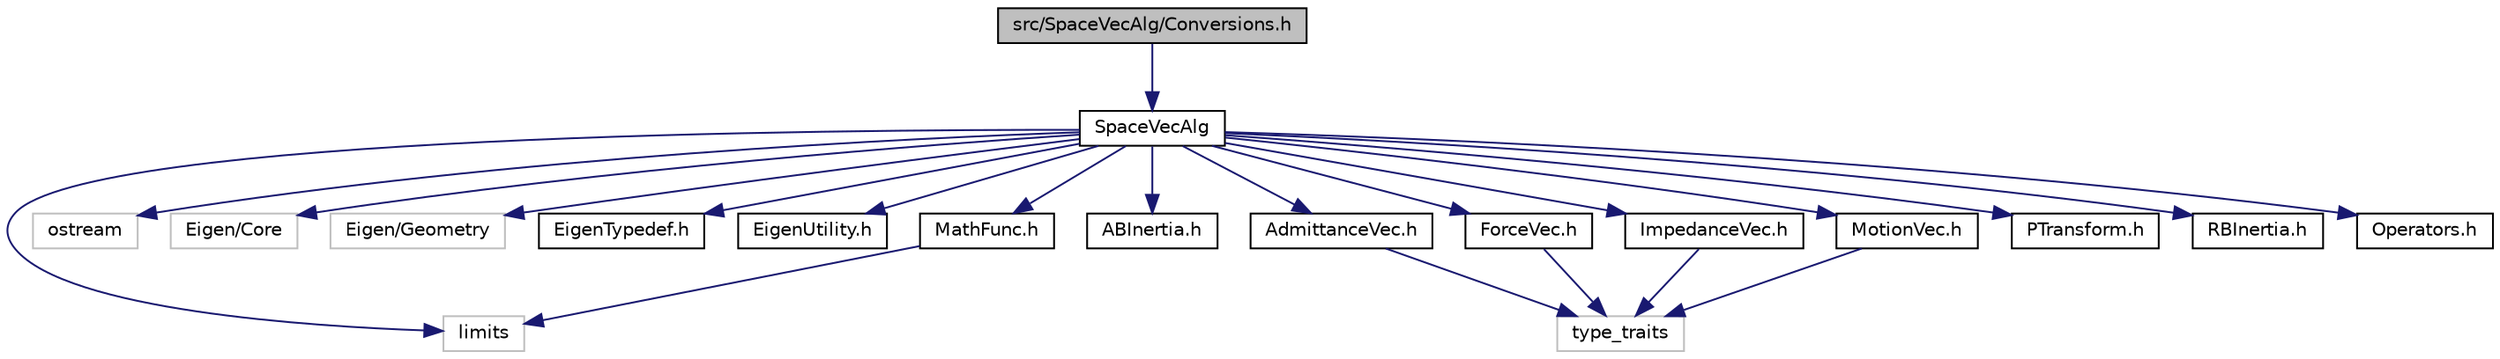 digraph "src/SpaceVecAlg/Conversions.h"
{
  edge [fontname="Helvetica",fontsize="10",labelfontname="Helvetica",labelfontsize="10"];
  node [fontname="Helvetica",fontsize="10",shape=record];
  Node0 [label="src/SpaceVecAlg/Conversions.h",height=0.2,width=0.4,color="black", fillcolor="grey75", style="filled", fontcolor="black"];
  Node0 -> Node1 [color="midnightblue",fontsize="10",style="solid",fontname="Helvetica"];
  Node1 [label="SpaceVecAlg",height=0.2,width=0.4,color="black", fillcolor="white", style="filled",URL="$SpaceVecAlg.html"];
  Node1 -> Node2 [color="midnightblue",fontsize="10",style="solid",fontname="Helvetica"];
  Node2 [label="limits",height=0.2,width=0.4,color="grey75", fillcolor="white", style="filled"];
  Node1 -> Node3 [color="midnightblue",fontsize="10",style="solid",fontname="Helvetica"];
  Node3 [label="ostream",height=0.2,width=0.4,color="grey75", fillcolor="white", style="filled"];
  Node1 -> Node4 [color="midnightblue",fontsize="10",style="solid",fontname="Helvetica"];
  Node4 [label="Eigen/Core",height=0.2,width=0.4,color="grey75", fillcolor="white", style="filled"];
  Node1 -> Node5 [color="midnightblue",fontsize="10",style="solid",fontname="Helvetica"];
  Node5 [label="Eigen/Geometry",height=0.2,width=0.4,color="grey75", fillcolor="white", style="filled"];
  Node1 -> Node6 [color="midnightblue",fontsize="10",style="solid",fontname="Helvetica"];
  Node6 [label="EigenTypedef.h",height=0.2,width=0.4,color="black", fillcolor="white", style="filled",URL="$EigenTypedef_8h.html"];
  Node1 -> Node7 [color="midnightblue",fontsize="10",style="solid",fontname="Helvetica"];
  Node7 [label="EigenUtility.h",height=0.2,width=0.4,color="black", fillcolor="white", style="filled",URL="$EigenUtility_8h.html"];
  Node1 -> Node8 [color="midnightblue",fontsize="10",style="solid",fontname="Helvetica"];
  Node8 [label="MathFunc.h",height=0.2,width=0.4,color="black", fillcolor="white", style="filled",URL="$MathFunc_8h.html"];
  Node8 -> Node2 [color="midnightblue",fontsize="10",style="solid",fontname="Helvetica"];
  Node1 -> Node9 [color="midnightblue",fontsize="10",style="solid",fontname="Helvetica"];
  Node9 [label="ABInertia.h",height=0.2,width=0.4,color="black", fillcolor="white", style="filled",URL="$ABInertia_8h.html"];
  Node1 -> Node10 [color="midnightblue",fontsize="10",style="solid",fontname="Helvetica"];
  Node10 [label="AdmittanceVec.h",height=0.2,width=0.4,color="black", fillcolor="white", style="filled",URL="$AdmittanceVec_8h.html"];
  Node10 -> Node11 [color="midnightblue",fontsize="10",style="solid",fontname="Helvetica"];
  Node11 [label="type_traits",height=0.2,width=0.4,color="grey75", fillcolor="white", style="filled"];
  Node1 -> Node12 [color="midnightblue",fontsize="10",style="solid",fontname="Helvetica"];
  Node12 [label="ForceVec.h",height=0.2,width=0.4,color="black", fillcolor="white", style="filled",URL="$ForceVec_8h.html"];
  Node12 -> Node11 [color="midnightblue",fontsize="10",style="solid",fontname="Helvetica"];
  Node1 -> Node13 [color="midnightblue",fontsize="10",style="solid",fontname="Helvetica"];
  Node13 [label="ImpedanceVec.h",height=0.2,width=0.4,color="black", fillcolor="white", style="filled",URL="$ImpedanceVec_8h.html"];
  Node13 -> Node11 [color="midnightblue",fontsize="10",style="solid",fontname="Helvetica"];
  Node1 -> Node14 [color="midnightblue",fontsize="10",style="solid",fontname="Helvetica"];
  Node14 [label="MotionVec.h",height=0.2,width=0.4,color="black", fillcolor="white", style="filled",URL="$MotionVec_8h.html"];
  Node14 -> Node11 [color="midnightblue",fontsize="10",style="solid",fontname="Helvetica"];
  Node1 -> Node15 [color="midnightblue",fontsize="10",style="solid",fontname="Helvetica"];
  Node15 [label="PTransform.h",height=0.2,width=0.4,color="black", fillcolor="white", style="filled",URL="$PTransform_8h.html"];
  Node1 -> Node16 [color="midnightblue",fontsize="10",style="solid",fontname="Helvetica"];
  Node16 [label="RBInertia.h",height=0.2,width=0.4,color="black", fillcolor="white", style="filled",URL="$RBInertia_8h.html"];
  Node1 -> Node17 [color="midnightblue",fontsize="10",style="solid",fontname="Helvetica"];
  Node17 [label="Operators.h",height=0.2,width=0.4,color="black", fillcolor="white", style="filled",URL="$Operators_8h.html"];
}
